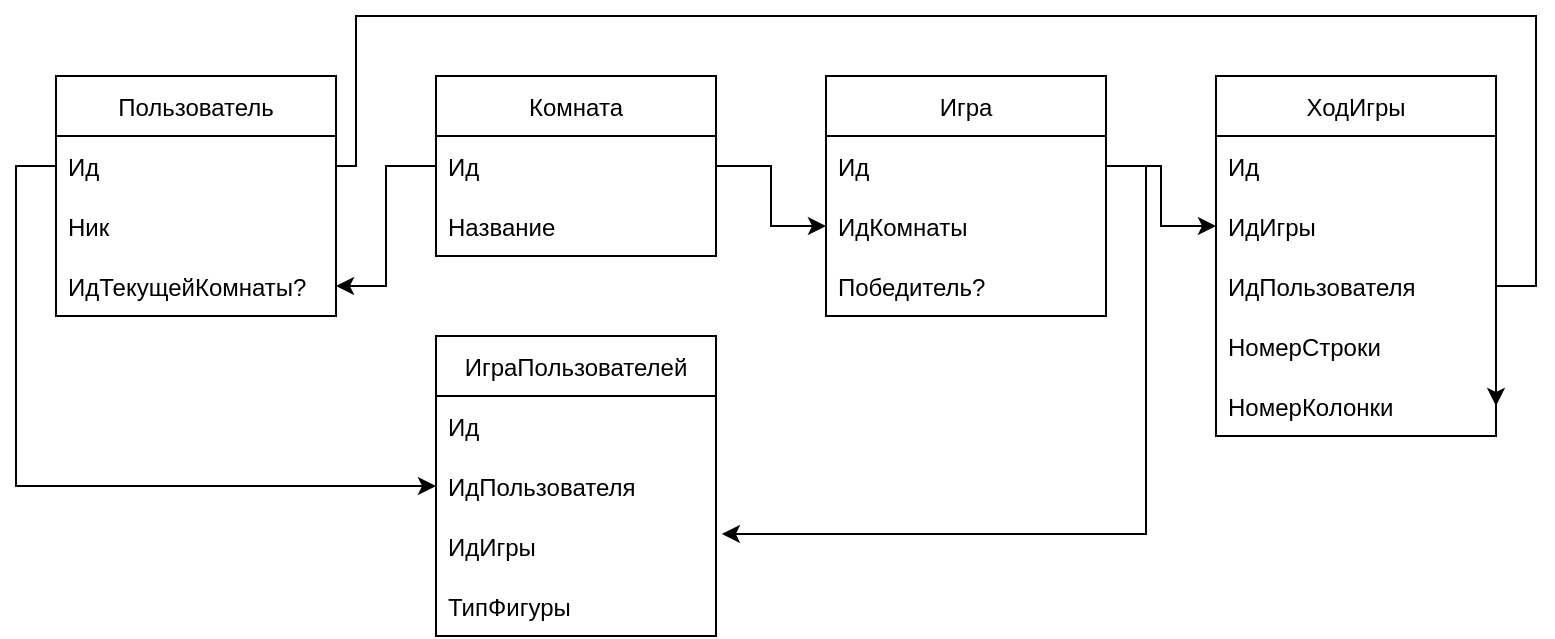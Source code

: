 <mxfile version="18.0.2" type="device"><diagram id="ZaCi_uB1NjFAqdQw6VMu" name="Page-1"><mxGraphModel dx="1026" dy="412" grid="1" gridSize="10" guides="1" tooltips="1" connect="1" arrows="1" fold="1" page="1" pageScale="1" pageWidth="850" pageHeight="1100" math="0" shadow="0"><root><mxCell id="0"/><mxCell id="1" parent="0"/><mxCell id="L7bsbdN2crMpgCmSfWR--1" value="Пользователь" style="swimlane;fontStyle=0;childLayout=stackLayout;horizontal=1;startSize=30;horizontalStack=0;resizeParent=1;resizeParentMax=0;resizeLast=0;collapsible=1;marginBottom=0;" vertex="1" parent="1"><mxGeometry x="40" y="60" width="140" height="120" as="geometry"/></mxCell><mxCell id="L7bsbdN2crMpgCmSfWR--2" value="Ид" style="text;strokeColor=none;fillColor=none;align=left;verticalAlign=middle;spacingLeft=4;spacingRight=4;overflow=hidden;points=[[0,0.5],[1,0.5]];portConstraint=eastwest;rotatable=0;" vertex="1" parent="L7bsbdN2crMpgCmSfWR--1"><mxGeometry y="30" width="140" height="30" as="geometry"/></mxCell><mxCell id="L7bsbdN2crMpgCmSfWR--14" value="Ник" style="text;strokeColor=none;fillColor=none;align=left;verticalAlign=middle;spacingLeft=4;spacingRight=4;overflow=hidden;points=[[0,0.5],[1,0.5]];portConstraint=eastwest;rotatable=0;" vertex="1" parent="L7bsbdN2crMpgCmSfWR--1"><mxGeometry y="60" width="140" height="30" as="geometry"/></mxCell><mxCell id="L7bsbdN2crMpgCmSfWR--3" value="ИдТекущейКомнаты?" style="text;strokeColor=none;fillColor=none;align=left;verticalAlign=middle;spacingLeft=4;spacingRight=4;overflow=hidden;points=[[0,0.5],[1,0.5]];portConstraint=eastwest;rotatable=0;" vertex="1" parent="L7bsbdN2crMpgCmSfWR--1"><mxGeometry y="90" width="140" height="30" as="geometry"/></mxCell><mxCell id="L7bsbdN2crMpgCmSfWR--5" value="Комната" style="swimlane;fontStyle=0;childLayout=stackLayout;horizontal=1;startSize=30;horizontalStack=0;resizeParent=1;resizeParentMax=0;resizeLast=0;collapsible=1;marginBottom=0;" vertex="1" parent="1"><mxGeometry x="230" y="60" width="140" height="90" as="geometry"/></mxCell><mxCell id="L7bsbdN2crMpgCmSfWR--6" value="Ид" style="text;strokeColor=none;fillColor=none;align=left;verticalAlign=middle;spacingLeft=4;spacingRight=4;overflow=hidden;points=[[0,0.5],[1,0.5]];portConstraint=eastwest;rotatable=0;" vertex="1" parent="L7bsbdN2crMpgCmSfWR--5"><mxGeometry y="30" width="140" height="30" as="geometry"/></mxCell><mxCell id="L7bsbdN2crMpgCmSfWR--10" value="Название    " style="text;strokeColor=none;fillColor=none;align=left;verticalAlign=middle;spacingLeft=4;spacingRight=4;overflow=hidden;points=[[0,0.5],[1,0.5]];portConstraint=eastwest;rotatable=0;" vertex="1" parent="L7bsbdN2crMpgCmSfWR--5"><mxGeometry y="60" width="140" height="30" as="geometry"/></mxCell><mxCell id="L7bsbdN2crMpgCmSfWR--11" value="Игра" style="swimlane;fontStyle=0;childLayout=stackLayout;horizontal=1;startSize=30;horizontalStack=0;resizeParent=1;resizeParentMax=0;resizeLast=0;collapsible=1;marginBottom=0;" vertex="1" parent="1"><mxGeometry x="425" y="60" width="140" height="120" as="geometry"/></mxCell><mxCell id="L7bsbdN2crMpgCmSfWR--12" value="Ид" style="text;strokeColor=none;fillColor=none;align=left;verticalAlign=middle;spacingLeft=4;spacingRight=4;overflow=hidden;points=[[0,0.5],[1,0.5]];portConstraint=eastwest;rotatable=0;" vertex="1" parent="L7bsbdN2crMpgCmSfWR--11"><mxGeometry y="30" width="140" height="30" as="geometry"/></mxCell><mxCell id="L7bsbdN2crMpgCmSfWR--26" value="ИдКомнаты" style="text;strokeColor=none;fillColor=none;align=left;verticalAlign=middle;spacingLeft=4;spacingRight=4;overflow=hidden;points=[[0,0.5],[1,0.5]];portConstraint=eastwest;rotatable=0;" vertex="1" parent="L7bsbdN2crMpgCmSfWR--11"><mxGeometry y="60" width="140" height="30" as="geometry"/></mxCell><mxCell id="L7bsbdN2crMpgCmSfWR--17" value="Победитель?" style="text;strokeColor=none;fillColor=none;align=left;verticalAlign=middle;spacingLeft=4;spacingRight=4;overflow=hidden;points=[[0,0.5],[1,0.5]];portConstraint=eastwest;rotatable=0;" vertex="1" parent="L7bsbdN2crMpgCmSfWR--11"><mxGeometry y="90" width="140" height="30" as="geometry"/></mxCell><mxCell id="L7bsbdN2crMpgCmSfWR--16" style="edgeStyle=orthogonalEdgeStyle;rounded=0;orthogonalLoop=1;jettySize=auto;html=1;exitX=0;exitY=0.5;exitDx=0;exitDy=0;entryX=1;entryY=0.5;entryDx=0;entryDy=0;" edge="1" parent="1" source="L7bsbdN2crMpgCmSfWR--6" target="L7bsbdN2crMpgCmSfWR--3"><mxGeometry relative="1" as="geometry"/></mxCell><mxCell id="L7bsbdN2crMpgCmSfWR--18" style="edgeStyle=orthogonalEdgeStyle;rounded=0;orthogonalLoop=1;jettySize=auto;html=1;exitX=1;exitY=0.5;exitDx=0;exitDy=0;entryX=0;entryY=0.5;entryDx=0;entryDy=0;" edge="1" parent="1" source="L7bsbdN2crMpgCmSfWR--6" target="L7bsbdN2crMpgCmSfWR--26"><mxGeometry relative="1" as="geometry"/></mxCell><mxCell id="L7bsbdN2crMpgCmSfWR--19" value="ИграПользователей" style="swimlane;fontStyle=0;childLayout=stackLayout;horizontal=1;startSize=30;horizontalStack=0;resizeParent=1;resizeParentMax=0;resizeLast=0;collapsible=1;marginBottom=0;" vertex="1" parent="1"><mxGeometry x="230" y="190" width="140" height="150" as="geometry"/></mxCell><mxCell id="L7bsbdN2crMpgCmSfWR--20" value="Ид" style="text;strokeColor=none;fillColor=none;align=left;verticalAlign=middle;spacingLeft=4;spacingRight=4;overflow=hidden;points=[[0,0.5],[1,0.5]];portConstraint=eastwest;rotatable=0;" vertex="1" parent="L7bsbdN2crMpgCmSfWR--19"><mxGeometry y="30" width="140" height="30" as="geometry"/></mxCell><mxCell id="L7bsbdN2crMpgCmSfWR--22" value="ИдПользователя" style="text;strokeColor=none;fillColor=none;align=left;verticalAlign=middle;spacingLeft=4;spacingRight=4;overflow=hidden;points=[[0,0.5],[1,0.5]];portConstraint=eastwest;rotatable=0;" vertex="1" parent="L7bsbdN2crMpgCmSfWR--19"><mxGeometry y="60" width="140" height="30" as="geometry"/></mxCell><mxCell id="L7bsbdN2crMpgCmSfWR--21" value="ИдИгры" style="text;strokeColor=none;fillColor=none;align=left;verticalAlign=middle;spacingLeft=4;spacingRight=4;overflow=hidden;points=[[0,0.5],[1,0.5]];portConstraint=eastwest;rotatable=0;" vertex="1" parent="L7bsbdN2crMpgCmSfWR--19"><mxGeometry y="90" width="140" height="30" as="geometry"/></mxCell><mxCell id="L7bsbdN2crMpgCmSfWR--35" value="ТипФигуры" style="text;strokeColor=none;fillColor=none;align=left;verticalAlign=middle;spacingLeft=4;spacingRight=4;overflow=hidden;points=[[0,0.5],[1,0.5]];portConstraint=eastwest;rotatable=0;" vertex="1" parent="L7bsbdN2crMpgCmSfWR--19"><mxGeometry y="120" width="140" height="30" as="geometry"/></mxCell><mxCell id="L7bsbdN2crMpgCmSfWR--23" style="edgeStyle=orthogonalEdgeStyle;rounded=0;orthogonalLoop=1;jettySize=auto;html=1;exitX=0;exitY=0.5;exitDx=0;exitDy=0;entryX=0;entryY=0.5;entryDx=0;entryDy=0;" edge="1" parent="1" source="L7bsbdN2crMpgCmSfWR--2" target="L7bsbdN2crMpgCmSfWR--22"><mxGeometry relative="1" as="geometry"/></mxCell><mxCell id="L7bsbdN2crMpgCmSfWR--24" style="edgeStyle=orthogonalEdgeStyle;rounded=0;orthogonalLoop=1;jettySize=auto;html=1;exitX=1;exitY=0.5;exitDx=0;exitDy=0;entryX=1.021;entryY=0.3;entryDx=0;entryDy=0;entryPerimeter=0;" edge="1" parent="1" source="L7bsbdN2crMpgCmSfWR--12" target="L7bsbdN2crMpgCmSfWR--21"><mxGeometry relative="1" as="geometry"/></mxCell><mxCell id="L7bsbdN2crMpgCmSfWR--27" value="ХодИгры" style="swimlane;fontStyle=0;childLayout=stackLayout;horizontal=1;startSize=30;horizontalStack=0;resizeParent=1;resizeParentMax=0;resizeLast=0;collapsible=1;marginBottom=0;" vertex="1" parent="1"><mxGeometry x="620" y="60" width="140" height="180" as="geometry"/></mxCell><mxCell id="L7bsbdN2crMpgCmSfWR--28" value="Ид" style="text;strokeColor=none;fillColor=none;align=left;verticalAlign=middle;spacingLeft=4;spacingRight=4;overflow=hidden;points=[[0,0.5],[1,0.5]];portConstraint=eastwest;rotatable=0;" vertex="1" parent="L7bsbdN2crMpgCmSfWR--27"><mxGeometry y="30" width="140" height="30" as="geometry"/></mxCell><mxCell id="L7bsbdN2crMpgCmSfWR--29" value="ИдИгры" style="text;strokeColor=none;fillColor=none;align=left;verticalAlign=middle;spacingLeft=4;spacingRight=4;overflow=hidden;points=[[0,0.5],[1,0.5]];portConstraint=eastwest;rotatable=0;" vertex="1" parent="L7bsbdN2crMpgCmSfWR--27"><mxGeometry y="60" width="140" height="30" as="geometry"/></mxCell><mxCell id="L7bsbdN2crMpgCmSfWR--33" value="ИдПользователя" style="text;strokeColor=none;fillColor=none;align=left;verticalAlign=middle;spacingLeft=4;spacingRight=4;overflow=hidden;points=[[0,0.5],[1,0.5]];portConstraint=eastwest;rotatable=0;" vertex="1" parent="L7bsbdN2crMpgCmSfWR--27"><mxGeometry y="90" width="140" height="30" as="geometry"/></mxCell><mxCell id="L7bsbdN2crMpgCmSfWR--34" value="НомерСтроки" style="text;strokeColor=none;fillColor=none;align=left;verticalAlign=middle;spacingLeft=4;spacingRight=4;overflow=hidden;points=[[0,0.5],[1,0.5]];portConstraint=eastwest;rotatable=0;" vertex="1" parent="L7bsbdN2crMpgCmSfWR--27"><mxGeometry y="120" width="140" height="30" as="geometry"/></mxCell><mxCell id="L7bsbdN2crMpgCmSfWR--30" value="НомерКолонки" style="text;strokeColor=none;fillColor=none;align=left;verticalAlign=middle;spacingLeft=4;spacingRight=4;overflow=hidden;points=[[0,0.5],[1,0.5]];portConstraint=eastwest;rotatable=0;" vertex="1" parent="L7bsbdN2crMpgCmSfWR--27"><mxGeometry y="150" width="140" height="30" as="geometry"/></mxCell><mxCell id="L7bsbdN2crMpgCmSfWR--31" style="edgeStyle=orthogonalEdgeStyle;rounded=0;orthogonalLoop=1;jettySize=auto;html=1;exitX=1;exitY=0.5;exitDx=0;exitDy=0;entryX=0;entryY=0.5;entryDx=0;entryDy=0;" edge="1" parent="1" source="L7bsbdN2crMpgCmSfWR--12" target="L7bsbdN2crMpgCmSfWR--29"><mxGeometry relative="1" as="geometry"/></mxCell><mxCell id="L7bsbdN2crMpgCmSfWR--32" style="edgeStyle=orthogonalEdgeStyle;rounded=0;orthogonalLoop=1;jettySize=auto;html=1;exitX=1;exitY=0.5;exitDx=0;exitDy=0;entryX=1;entryY=0.5;entryDx=0;entryDy=0;" edge="1" parent="1" source="L7bsbdN2crMpgCmSfWR--2" target="L7bsbdN2crMpgCmSfWR--30"><mxGeometry relative="1" as="geometry"><mxPoint x="200" y="30" as="targetPoint"/><Array as="points"><mxPoint x="190" y="105"/><mxPoint x="190" y="30"/><mxPoint x="780" y="30"/><mxPoint x="780" y="165"/></Array></mxGeometry></mxCell></root></mxGraphModel></diagram></mxfile>